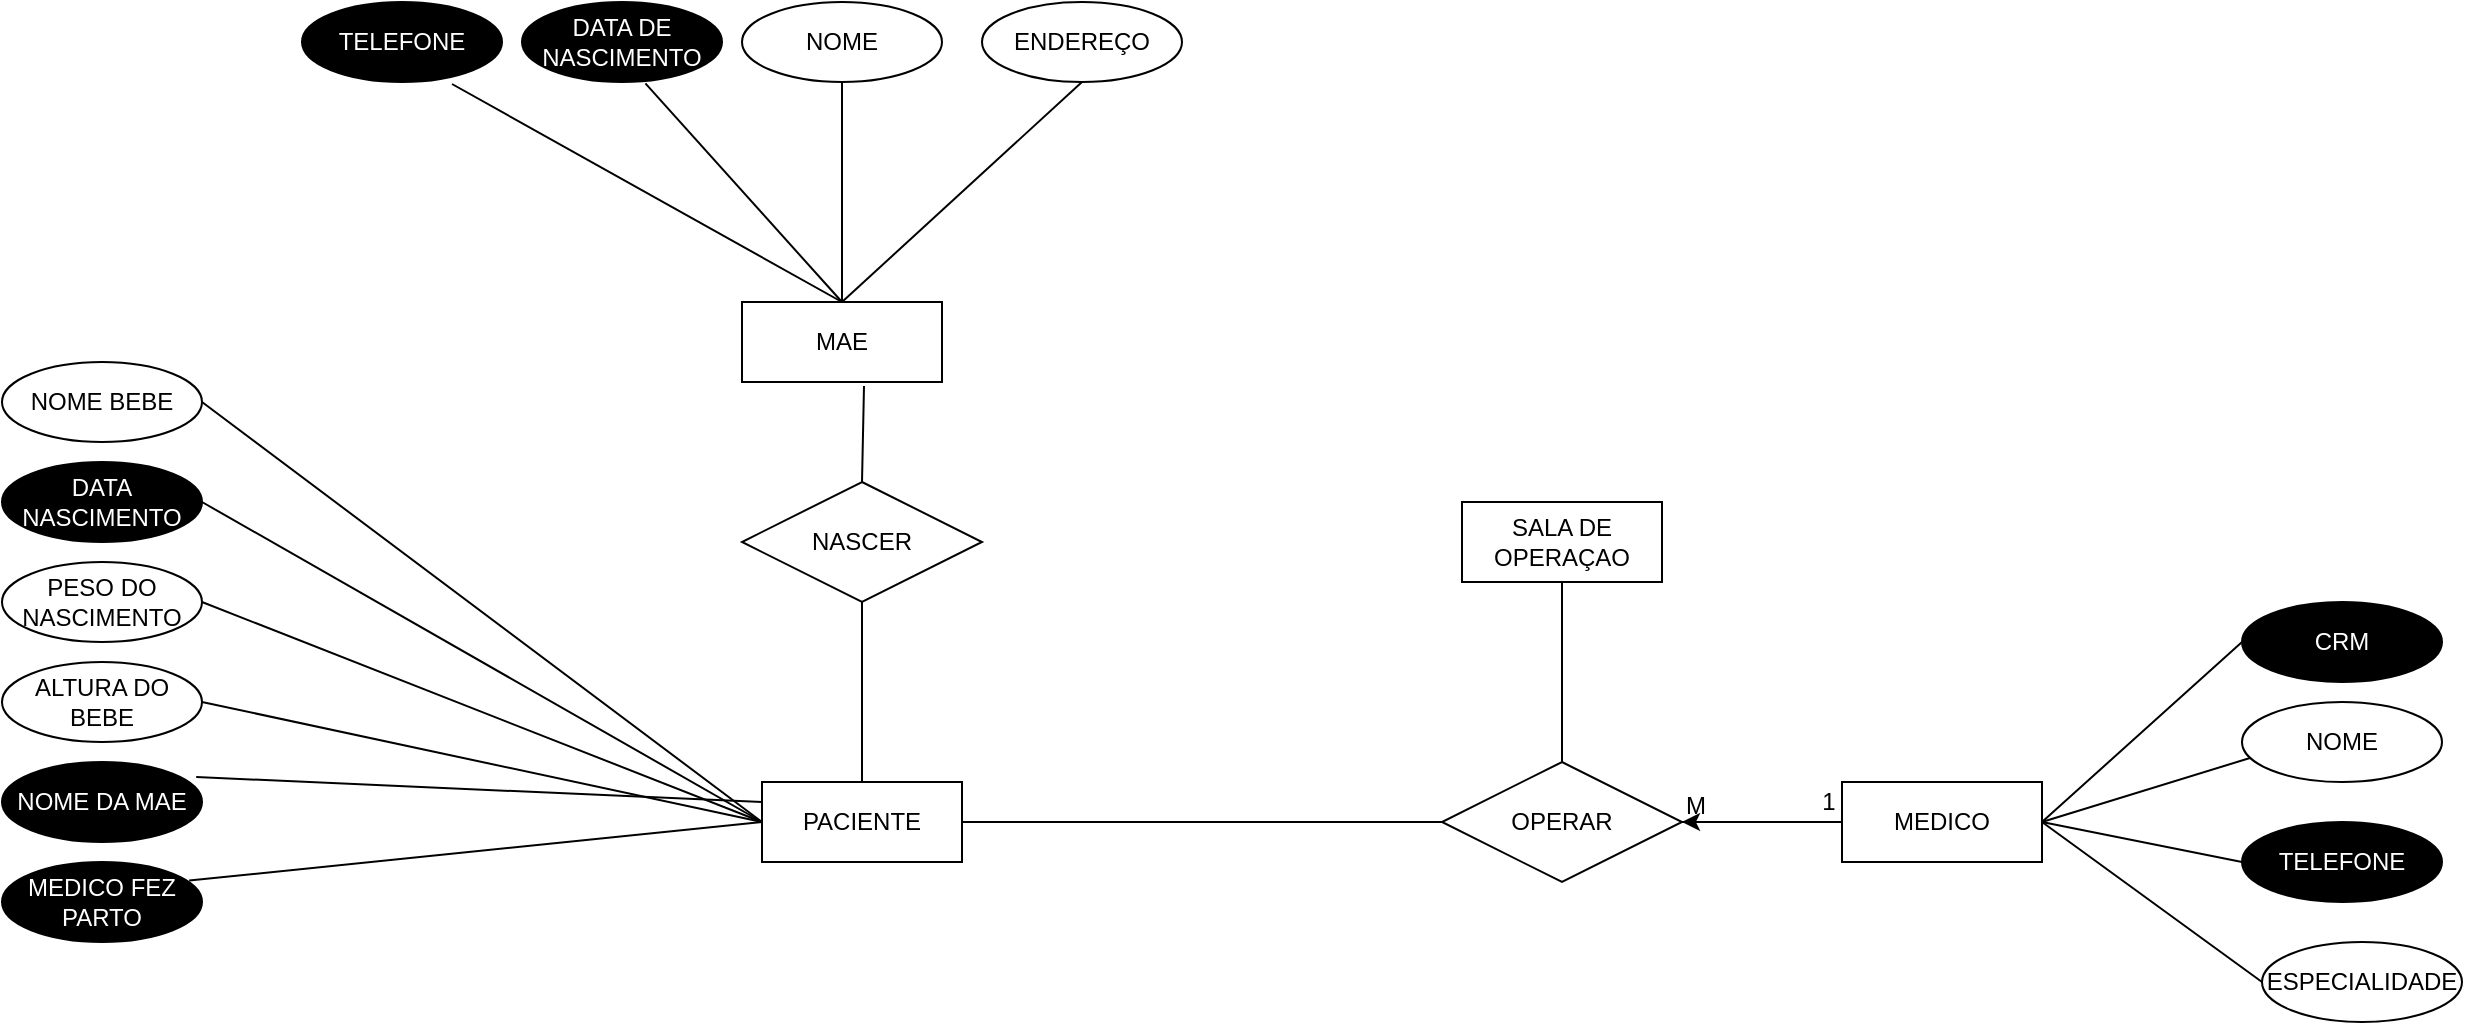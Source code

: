 <mxfile version="20.2.2" type="github">
  <diagram id="BxuAXAyVCykIjlnvbecJ" name="Página-1">
    <mxGraphModel dx="1683" dy="1569" grid="1" gridSize="10" guides="1" tooltips="1" connect="1" arrows="1" fold="1" page="1" pageScale="1" pageWidth="827" pageHeight="1169" math="0" shadow="0">
      <root>
        <mxCell id="0" />
        <mxCell id="1" parent="0" />
        <mxCell id="FNlkJ7NIX5S8ksZnIfQO-5" value="NOME BEBE" style="ellipse;whiteSpace=wrap;html=1;align=center;" vertex="1" parent="1">
          <mxGeometry x="-280" y="40" width="100" height="40" as="geometry" />
        </mxCell>
        <mxCell id="FNlkJ7NIX5S8ksZnIfQO-6" value="DATA NASCIMENTO" style="ellipse;whiteSpace=wrap;html=1;align=center;fillColor=#000000;fontColor=#FFFFFF;" vertex="1" parent="1">
          <mxGeometry x="-280" y="90" width="100" height="40" as="geometry" />
        </mxCell>
        <mxCell id="FNlkJ7NIX5S8ksZnIfQO-7" value="PESO DO NASCIMENTO" style="ellipse;whiteSpace=wrap;html=1;align=center;fillColor=#FFFFFF;fontColor=#000000;" vertex="1" parent="1">
          <mxGeometry x="-280" y="140" width="100" height="40" as="geometry" />
        </mxCell>
        <mxCell id="FNlkJ7NIX5S8ksZnIfQO-8" value="ALTURA DO BEBE" style="ellipse;whiteSpace=wrap;html=1;align=center;fontColor=#000000;fillColor=#FFFFFF;" vertex="1" parent="1">
          <mxGeometry x="-280" y="190" width="100" height="40" as="geometry" />
        </mxCell>
        <mxCell id="FNlkJ7NIX5S8ksZnIfQO-9" value="NOME DA MAE" style="ellipse;whiteSpace=wrap;html=1;align=center;fillColor=#000000;fontColor=#FFFFFF;" vertex="1" parent="1">
          <mxGeometry x="-280" y="240" width="100" height="40" as="geometry" />
        </mxCell>
        <mxCell id="FNlkJ7NIX5S8ksZnIfQO-10" value="MEDICO FEZ PARTO" style="ellipse;whiteSpace=wrap;html=1;align=center;fillColor=#000000;fontColor=#FFFFFF;" vertex="1" parent="1">
          <mxGeometry x="-280" y="290" width="100" height="40" as="geometry" />
        </mxCell>
        <mxCell id="FNlkJ7NIX5S8ksZnIfQO-12" value="NASCER" style="shape=rhombus;perimeter=rhombusPerimeter;whiteSpace=wrap;html=1;align=center;" vertex="1" parent="1">
          <mxGeometry x="90" y="100" width="120" height="60" as="geometry" />
        </mxCell>
        <mxCell id="FNlkJ7NIX5S8ksZnIfQO-76" value="" style="edgeStyle=orthogonalEdgeStyle;rounded=0;orthogonalLoop=1;jettySize=auto;html=1;fontColor=#FFFFFF;" edge="1" parent="1" source="FNlkJ7NIX5S8ksZnIfQO-14" target="FNlkJ7NIX5S8ksZnIfQO-49">
          <mxGeometry relative="1" as="geometry" />
        </mxCell>
        <mxCell id="FNlkJ7NIX5S8ksZnIfQO-14" value="MEDICO" style="whiteSpace=wrap;html=1;align=center;" vertex="1" parent="1">
          <mxGeometry x="640" y="250" width="100" height="40" as="geometry" />
        </mxCell>
        <mxCell id="FNlkJ7NIX5S8ksZnIfQO-16" value="MAE" style="whiteSpace=wrap;html=1;align=center;" vertex="1" parent="1">
          <mxGeometry x="90" y="10" width="100" height="40" as="geometry" />
        </mxCell>
        <mxCell id="FNlkJ7NIX5S8ksZnIfQO-17" value="PACIENTE" style="whiteSpace=wrap;html=1;align=center;" vertex="1" parent="1">
          <mxGeometry x="100" y="250" width="100" height="40" as="geometry" />
        </mxCell>
        <mxCell id="FNlkJ7NIX5S8ksZnIfQO-22" value="NOME" style="ellipse;whiteSpace=wrap;html=1;align=center;" vertex="1" parent="1">
          <mxGeometry x="90" y="-140" width="100" height="40" as="geometry" />
        </mxCell>
        <mxCell id="FNlkJ7NIX5S8ksZnIfQO-23" value="ENDEREÇO" style="ellipse;whiteSpace=wrap;html=1;align=center;" vertex="1" parent="1">
          <mxGeometry x="210" y="-140" width="100" height="40" as="geometry" />
        </mxCell>
        <mxCell id="FNlkJ7NIX5S8ksZnIfQO-24" value="TELEFONE" style="ellipse;whiteSpace=wrap;html=1;align=center;fontColor=#FFFFFF;fillColor=#000000;" vertex="1" parent="1">
          <mxGeometry x="-130" y="-140" width="100" height="40" as="geometry" />
        </mxCell>
        <mxCell id="FNlkJ7NIX5S8ksZnIfQO-25" value="DATA DE NASCIMENTO" style="ellipse;whiteSpace=wrap;html=1;align=center;fillColor=#000000;fontColor=#FFFFFF;" vertex="1" parent="1">
          <mxGeometry x="-20" y="-140" width="100" height="40" as="geometry" />
        </mxCell>
        <mxCell id="FNlkJ7NIX5S8ksZnIfQO-26" value="ESPECIALIDADE" style="ellipse;whiteSpace=wrap;html=1;align=center;" vertex="1" parent="1">
          <mxGeometry x="850" y="330" width="100" height="40" as="geometry" />
        </mxCell>
        <mxCell id="FNlkJ7NIX5S8ksZnIfQO-27" value="TELEFONE" style="ellipse;whiteSpace=wrap;html=1;align=center;fontColor=#FFFFFF;fillColor=#000000;" vertex="1" parent="1">
          <mxGeometry x="840" y="270" width="100" height="40" as="geometry" />
        </mxCell>
        <mxCell id="FNlkJ7NIX5S8ksZnIfQO-28" value="CRM" style="ellipse;whiteSpace=wrap;html=1;align=center;fillColor=#000000;fontColor=#FFFFFF;" vertex="1" parent="1">
          <mxGeometry x="840" y="160" width="100" height="40" as="geometry" />
        </mxCell>
        <mxCell id="FNlkJ7NIX5S8ksZnIfQO-29" value="NOME" style="ellipse;whiteSpace=wrap;html=1;align=center;" vertex="1" parent="1">
          <mxGeometry x="840" y="210" width="100" height="40" as="geometry" />
        </mxCell>
        <mxCell id="FNlkJ7NIX5S8ksZnIfQO-35" value="" style="endArrow=none;html=1;rounded=0;fontColor=#000000;entryX=0;entryY=0.5;entryDx=0;entryDy=0;exitX=1;exitY=0.5;exitDx=0;exitDy=0;" edge="1" parent="1" source="FNlkJ7NIX5S8ksZnIfQO-5" target="FNlkJ7NIX5S8ksZnIfQO-17">
          <mxGeometry relative="1" as="geometry">
            <mxPoint x="110" y="60" as="sourcePoint" />
            <mxPoint x="350" y="140" as="targetPoint" />
          </mxGeometry>
        </mxCell>
        <mxCell id="FNlkJ7NIX5S8ksZnIfQO-36" value="" style="endArrow=none;html=1;rounded=0;fontColor=#000000;exitX=1;exitY=0.5;exitDx=0;exitDy=0;entryX=0;entryY=0.5;entryDx=0;entryDy=0;" edge="1" parent="1" source="FNlkJ7NIX5S8ksZnIfQO-6" target="FNlkJ7NIX5S8ksZnIfQO-17">
          <mxGeometry relative="1" as="geometry">
            <mxPoint x="190" y="140" as="sourcePoint" />
            <mxPoint x="160" y="260" as="targetPoint" />
          </mxGeometry>
        </mxCell>
        <mxCell id="FNlkJ7NIX5S8ksZnIfQO-37" value="" style="endArrow=none;html=1;rounded=0;fontColor=#000000;exitX=1;exitY=0.5;exitDx=0;exitDy=0;entryX=0;entryY=0.5;entryDx=0;entryDy=0;" edge="1" parent="1" source="FNlkJ7NIX5S8ksZnIfQO-7" target="FNlkJ7NIX5S8ksZnIfQO-17">
          <mxGeometry relative="1" as="geometry">
            <mxPoint x="190" y="140" as="sourcePoint" />
            <mxPoint x="350" y="140" as="targetPoint" />
          </mxGeometry>
        </mxCell>
        <mxCell id="FNlkJ7NIX5S8ksZnIfQO-38" value="" style="endArrow=none;html=1;rounded=0;fontColor=#000000;exitX=1;exitY=0.5;exitDx=0;exitDy=0;entryX=0;entryY=0.5;entryDx=0;entryDy=0;" edge="1" parent="1" source="FNlkJ7NIX5S8ksZnIfQO-8" target="FNlkJ7NIX5S8ksZnIfQO-17">
          <mxGeometry relative="1" as="geometry">
            <mxPoint x="190" y="140" as="sourcePoint" />
            <mxPoint x="350" y="140" as="targetPoint" />
          </mxGeometry>
        </mxCell>
        <mxCell id="FNlkJ7NIX5S8ksZnIfQO-39" value="" style="endArrow=none;html=1;rounded=0;fontColor=#000000;exitX=0.971;exitY=0.188;exitDx=0;exitDy=0;exitPerimeter=0;" edge="1" parent="1" source="FNlkJ7NIX5S8ksZnIfQO-9">
          <mxGeometry relative="1" as="geometry">
            <mxPoint x="190" y="140" as="sourcePoint" />
            <mxPoint x="100" y="260" as="targetPoint" />
          </mxGeometry>
        </mxCell>
        <mxCell id="FNlkJ7NIX5S8ksZnIfQO-40" value="" style="endArrow=none;html=1;rounded=0;fontColor=#000000;exitX=0.936;exitY=0.232;exitDx=0;exitDy=0;exitPerimeter=0;entryX=0;entryY=0.5;entryDx=0;entryDy=0;" edge="1" parent="1" source="FNlkJ7NIX5S8ksZnIfQO-10" target="FNlkJ7NIX5S8ksZnIfQO-17">
          <mxGeometry relative="1" as="geometry">
            <mxPoint x="190" y="140" as="sourcePoint" />
            <mxPoint x="90" y="260" as="targetPoint" />
          </mxGeometry>
        </mxCell>
        <mxCell id="FNlkJ7NIX5S8ksZnIfQO-41" value="" style="endArrow=none;html=1;rounded=0;fontColor=#000000;exitX=0.5;exitY=0;exitDx=0;exitDy=0;entryX=0.5;entryY=1;entryDx=0;entryDy=0;" edge="1" parent="1" source="FNlkJ7NIX5S8ksZnIfQO-17" target="FNlkJ7NIX5S8ksZnIfQO-12">
          <mxGeometry relative="1" as="geometry">
            <mxPoint x="190" y="140" as="sourcePoint" />
            <mxPoint x="350" y="140" as="targetPoint" />
          </mxGeometry>
        </mxCell>
        <mxCell id="FNlkJ7NIX5S8ksZnIfQO-44" value="" style="endArrow=none;html=1;rounded=0;fontColor=#000000;entryX=0.5;entryY=0;entryDx=0;entryDy=0;exitX=0.61;exitY=1.05;exitDx=0;exitDy=0;exitPerimeter=0;" edge="1" parent="1" source="FNlkJ7NIX5S8ksZnIfQO-16" target="FNlkJ7NIX5S8ksZnIfQO-12">
          <mxGeometry relative="1" as="geometry">
            <mxPoint x="170" y="40" as="sourcePoint" />
            <mxPoint x="250" y="60" as="targetPoint" />
          </mxGeometry>
        </mxCell>
        <mxCell id="FNlkJ7NIX5S8ksZnIfQO-49" value="OPERAR" style="shape=rhombus;perimeter=rhombusPerimeter;whiteSpace=wrap;html=1;align=center;fontColor=#000000;fillColor=#FFFFFF;" vertex="1" parent="1">
          <mxGeometry x="440" y="240" width="120" height="60" as="geometry" />
        </mxCell>
        <mxCell id="FNlkJ7NIX5S8ksZnIfQO-50" value="" style="endArrow=none;html=1;rounded=0;fontColor=#000000;exitX=0.5;exitY=0;exitDx=0;exitDy=0;entryX=0.5;entryY=1;entryDx=0;entryDy=0;" edge="1" parent="1" source="FNlkJ7NIX5S8ksZnIfQO-49" target="FNlkJ7NIX5S8ksZnIfQO-55">
          <mxGeometry relative="1" as="geometry">
            <mxPoint x="90" y="140" as="sourcePoint" />
            <mxPoint x="440" y="160" as="targetPoint" />
          </mxGeometry>
        </mxCell>
        <mxCell id="FNlkJ7NIX5S8ksZnIfQO-55" value="SALA DE OPERAÇAO" style="whiteSpace=wrap;html=1;align=center;fontColor=#000000;fillColor=#FFFFFF;" vertex="1" parent="1">
          <mxGeometry x="450" y="110" width="100" height="40" as="geometry" />
        </mxCell>
        <mxCell id="FNlkJ7NIX5S8ksZnIfQO-59" value="" style="endArrow=none;html=1;rounded=0;fontColor=#000000;exitX=1;exitY=0.5;exitDx=0;exitDy=0;entryX=0;entryY=0.5;entryDx=0;entryDy=0;" edge="1" parent="1" source="FNlkJ7NIX5S8ksZnIfQO-17" target="FNlkJ7NIX5S8ksZnIfQO-49">
          <mxGeometry relative="1" as="geometry">
            <mxPoint x="90" y="140" as="sourcePoint" />
            <mxPoint x="250" y="140" as="targetPoint" />
          </mxGeometry>
        </mxCell>
        <mxCell id="FNlkJ7NIX5S8ksZnIfQO-60" value="" style="endArrow=none;html=1;rounded=0;fontColor=#000000;exitX=0.75;exitY=1.025;exitDx=0;exitDy=0;exitPerimeter=0;entryX=0.5;entryY=0;entryDx=0;entryDy=0;" edge="1" parent="1" source="FNlkJ7NIX5S8ksZnIfQO-24" target="FNlkJ7NIX5S8ksZnIfQO-16">
          <mxGeometry relative="1" as="geometry">
            <mxPoint x="90" y="140" as="sourcePoint" />
            <mxPoint x="250" y="140" as="targetPoint" />
          </mxGeometry>
        </mxCell>
        <mxCell id="FNlkJ7NIX5S8ksZnIfQO-61" value="" style="endArrow=none;html=1;rounded=0;fontColor=#000000;exitX=0.617;exitY=1.018;exitDx=0;exitDy=0;exitPerimeter=0;entryX=0.5;entryY=0;entryDx=0;entryDy=0;" edge="1" parent="1" source="FNlkJ7NIX5S8ksZnIfQO-25" target="FNlkJ7NIX5S8ksZnIfQO-16">
          <mxGeometry relative="1" as="geometry">
            <mxPoint x="90" y="140" as="sourcePoint" />
            <mxPoint x="250" y="140" as="targetPoint" />
          </mxGeometry>
        </mxCell>
        <mxCell id="FNlkJ7NIX5S8ksZnIfQO-62" value="" style="endArrow=none;html=1;rounded=0;fontColor=#000000;exitX=0.5;exitY=1;exitDx=0;exitDy=0;entryX=0.5;entryY=0;entryDx=0;entryDy=0;" edge="1" parent="1" source="FNlkJ7NIX5S8ksZnIfQO-22" target="FNlkJ7NIX5S8ksZnIfQO-16">
          <mxGeometry relative="1" as="geometry">
            <mxPoint x="90" y="140" as="sourcePoint" />
            <mxPoint x="250" y="140" as="targetPoint" />
          </mxGeometry>
        </mxCell>
        <mxCell id="FNlkJ7NIX5S8ksZnIfQO-63" value="" style="endArrow=none;html=1;rounded=0;fontColor=#000000;exitX=0.5;exitY=1;exitDx=0;exitDy=0;entryX=0.5;entryY=0;entryDx=0;entryDy=0;" edge="1" parent="1" source="FNlkJ7NIX5S8ksZnIfQO-23" target="FNlkJ7NIX5S8ksZnIfQO-16">
          <mxGeometry relative="1" as="geometry">
            <mxPoint x="90" y="140" as="sourcePoint" />
            <mxPoint x="250" y="140" as="targetPoint" />
          </mxGeometry>
        </mxCell>
        <mxCell id="FNlkJ7NIX5S8ksZnIfQO-65" value="" style="endArrow=none;html=1;rounded=0;fontColor=#FFFFFF;exitX=1;exitY=0.5;exitDx=0;exitDy=0;entryX=0;entryY=0.5;entryDx=0;entryDy=0;" edge="1" parent="1" source="FNlkJ7NIX5S8ksZnIfQO-14" target="FNlkJ7NIX5S8ksZnIfQO-28">
          <mxGeometry relative="1" as="geometry">
            <mxPoint x="120" y="140" as="sourcePoint" />
            <mxPoint x="280" y="140" as="targetPoint" />
          </mxGeometry>
        </mxCell>
        <mxCell id="FNlkJ7NIX5S8ksZnIfQO-66" value="" style="endArrow=none;html=1;rounded=0;fontColor=#FFFFFF;entryX=0.04;entryY=0.7;entryDx=0;entryDy=0;entryPerimeter=0;exitX=1;exitY=0.5;exitDx=0;exitDy=0;" edge="1" parent="1" source="FNlkJ7NIX5S8ksZnIfQO-14" target="FNlkJ7NIX5S8ksZnIfQO-29">
          <mxGeometry relative="1" as="geometry">
            <mxPoint x="120" y="140" as="sourcePoint" />
            <mxPoint x="280" y="140" as="targetPoint" />
          </mxGeometry>
        </mxCell>
        <mxCell id="FNlkJ7NIX5S8ksZnIfQO-67" value="" style="endArrow=none;html=1;rounded=0;fontColor=#FFFFFF;entryX=0;entryY=0.5;entryDx=0;entryDy=0;" edge="1" parent="1" target="FNlkJ7NIX5S8ksZnIfQO-27">
          <mxGeometry relative="1" as="geometry">
            <mxPoint x="740" y="270" as="sourcePoint" />
            <mxPoint x="280" y="140" as="targetPoint" />
          </mxGeometry>
        </mxCell>
        <mxCell id="FNlkJ7NIX5S8ksZnIfQO-68" value="" style="endArrow=none;html=1;rounded=0;fontColor=#FFFFFF;exitX=1;exitY=0.5;exitDx=0;exitDy=0;entryX=0;entryY=0.5;entryDx=0;entryDy=0;" edge="1" parent="1" source="FNlkJ7NIX5S8ksZnIfQO-14" target="FNlkJ7NIX5S8ksZnIfQO-26">
          <mxGeometry relative="1" as="geometry">
            <mxPoint x="120" y="140" as="sourcePoint" />
            <mxPoint x="280" y="140" as="targetPoint" />
          </mxGeometry>
        </mxCell>
        <mxCell id="FNlkJ7NIX5S8ksZnIfQO-73" value="" style="endArrow=none;html=1;rounded=0;fontColor=#FFFFFF;entryX=0;entryY=0.5;entryDx=0;entryDy=0;exitX=1;exitY=0.5;exitDx=0;exitDy=0;" edge="1" parent="1" source="FNlkJ7NIX5S8ksZnIfQO-49" target="FNlkJ7NIX5S8ksZnIfQO-14">
          <mxGeometry relative="1" as="geometry">
            <mxPoint x="520" y="210" as="sourcePoint" />
            <mxPoint x="680" y="210" as="targetPoint" />
          </mxGeometry>
        </mxCell>
        <mxCell id="FNlkJ7NIX5S8ksZnIfQO-74" value="M" style="resizable=0;html=1;align=left;verticalAlign=bottom;fontColor=#000000;fillColor=#000000;" connectable="0" vertex="1" parent="FNlkJ7NIX5S8ksZnIfQO-73">
          <mxGeometry x="-1" relative="1" as="geometry" />
        </mxCell>
        <mxCell id="FNlkJ7NIX5S8ksZnIfQO-75" value="N" style="resizable=0;html=1;align=right;verticalAlign=bottom;fontColor=#FFFFFF;fillColor=#000000;" connectable="0" vertex="1" parent="FNlkJ7NIX5S8ksZnIfQO-73">
          <mxGeometry x="1" relative="1" as="geometry" />
        </mxCell>
        <mxCell id="FNlkJ7NIX5S8ksZnIfQO-77" value="1&lt;font color=&quot;#000000&quot;&gt;1&lt;/font&gt;" style="text;html=1;align=center;verticalAlign=middle;resizable=0;points=[];autosize=1;strokeColor=none;fillColor=none;fontColor=#FFFFFF;" vertex="1" parent="1">
          <mxGeometry x="610" y="245" width="40" height="30" as="geometry" />
        </mxCell>
      </root>
    </mxGraphModel>
  </diagram>
</mxfile>
